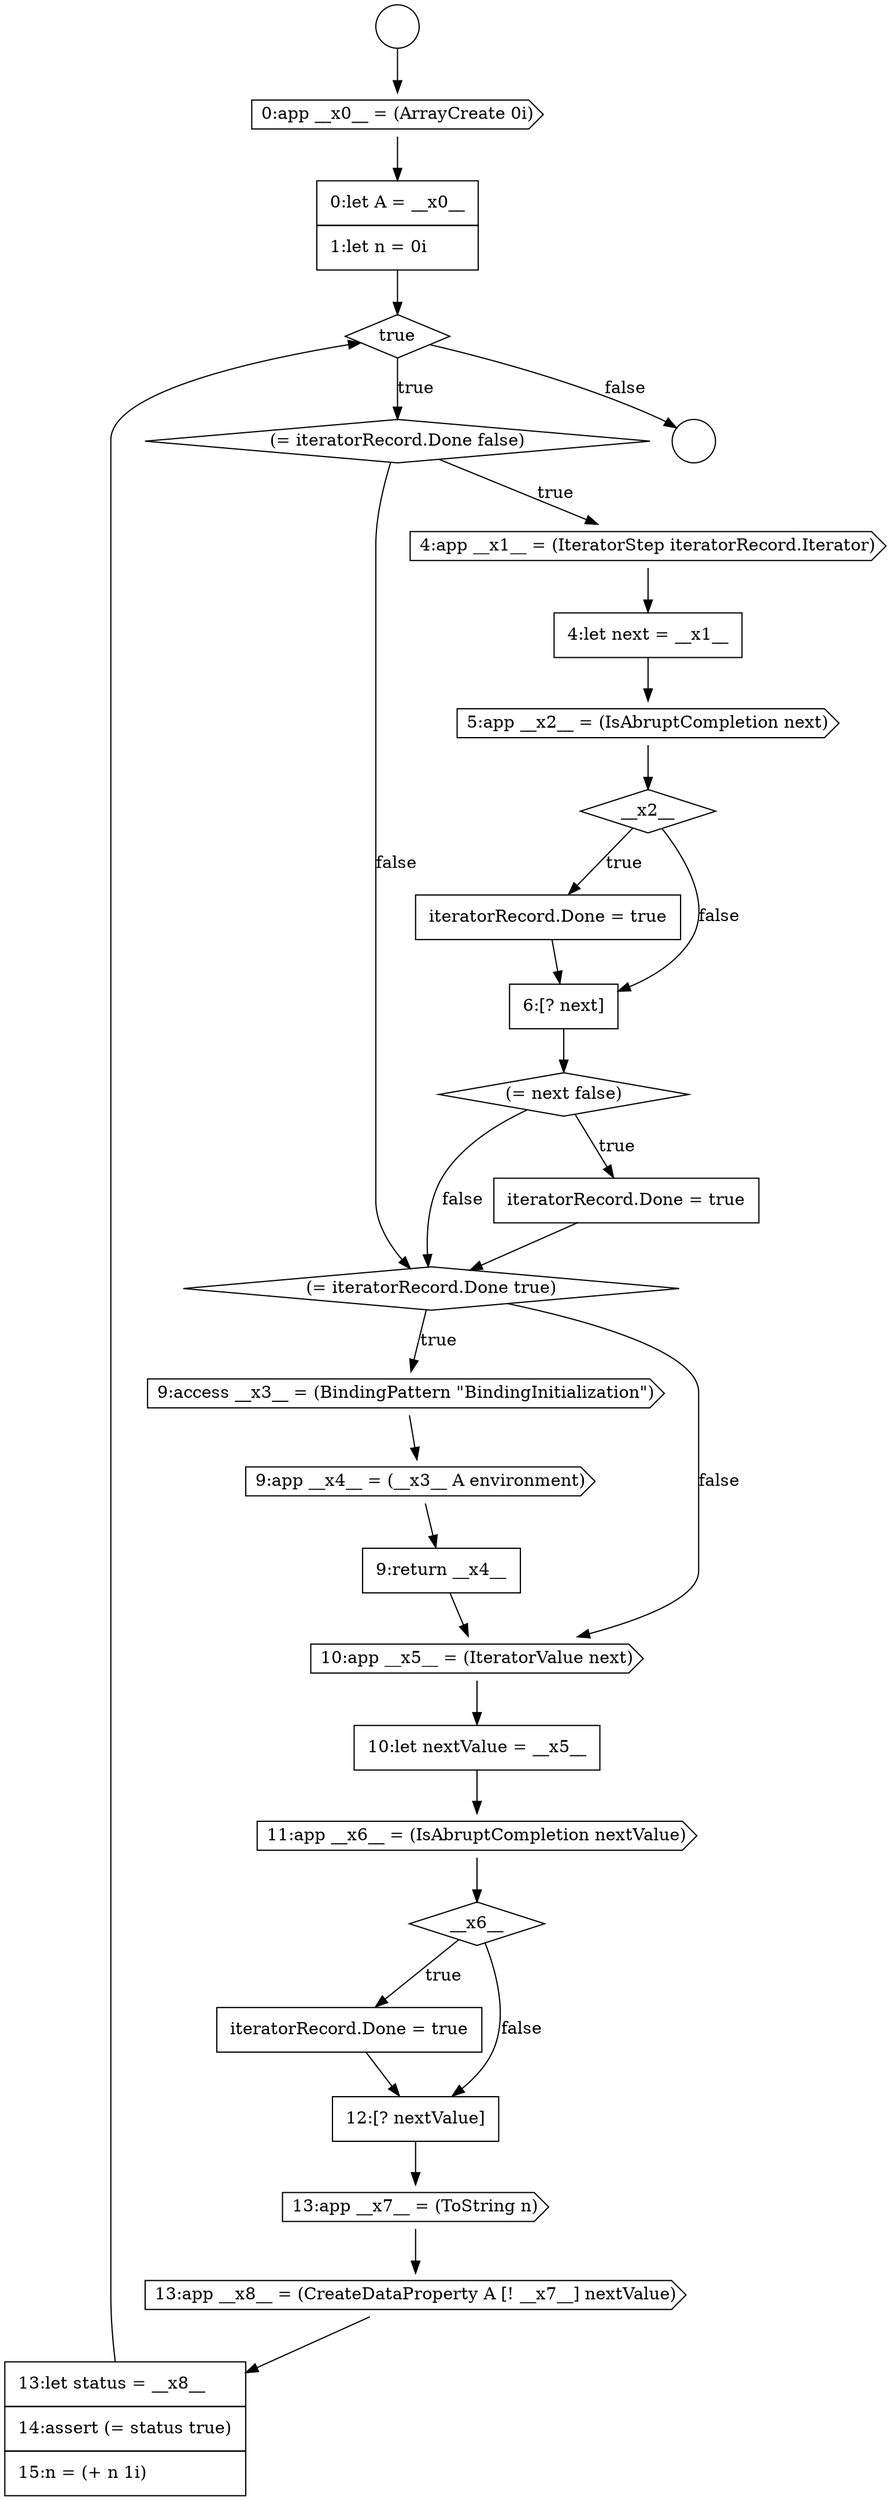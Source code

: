 digraph {
  node6121 [shape=none, margin=0, label=<<font color="black">
    <table border="0" cellborder="1" cellspacing="0" cellpadding="10">
      <tr><td align="left">0:let A = __x0__</td></tr>
      <tr><td align="left">1:let n = 0i</td></tr>
    </table>
  </font>> color="black" fillcolor="white" style=filled]
  node6142 [shape=cds, label=<<font color="black">13:app __x7__ = (ToString n)</font>> color="black" fillcolor="white" style=filled]
  node6127 [shape=diamond, label=<<font color="black">__x2__</font>> color="black" fillcolor="white" style=filled]
  node6138 [shape=cds, label=<<font color="black">11:app __x6__ = (IsAbruptCompletion nextValue)</font>> color="black" fillcolor="white" style=filled]
  node6130 [shape=diamond, label=<<font color="black">(= next false)</font>> color="black" fillcolor="white" style=filled]
  node6135 [shape=none, margin=0, label=<<font color="black">
    <table border="0" cellborder="1" cellspacing="0" cellpadding="10">
      <tr><td align="left">9:return __x4__</td></tr>
    </table>
  </font>> color="black" fillcolor="white" style=filled]
  node6139 [shape=diamond, label=<<font color="black">__x6__</font>> color="black" fillcolor="white" style=filled]
  node6143 [shape=cds, label=<<font color="black">13:app __x8__ = (CreateDataProperty A [! __x7__] nextValue)</font>> color="black" fillcolor="white" style=filled]
  node6140 [shape=none, margin=0, label=<<font color="black">
    <table border="0" cellborder="1" cellspacing="0" cellpadding="10">
      <tr><td align="left">iteratorRecord.Done = true</td></tr>
    </table>
  </font>> color="black" fillcolor="white" style=filled]
  node6123 [shape=diamond, label=<<font color="black">(= iteratorRecord.Done false)</font>> color="black" fillcolor="white" style=filled]
  node6144 [shape=none, margin=0, label=<<font color="black">
    <table border="0" cellborder="1" cellspacing="0" cellpadding="10">
      <tr><td align="left">13:let status = __x8__</td></tr>
      <tr><td align="left">14:assert (= status true)</td></tr>
      <tr><td align="left">15:n = (+ n 1i)</td></tr>
    </table>
  </font>> color="black" fillcolor="white" style=filled]
  node6132 [shape=diamond, label=<<font color="black">(= iteratorRecord.Done true)</font>> color="black" fillcolor="white" style=filled]
  node6120 [shape=cds, label=<<font color="black">0:app __x0__ = (ArrayCreate 0i)</font>> color="black" fillcolor="white" style=filled]
  node6125 [shape=none, margin=0, label=<<font color="black">
    <table border="0" cellborder="1" cellspacing="0" cellpadding="10">
      <tr><td align="left">4:let next = __x1__</td></tr>
    </table>
  </font>> color="black" fillcolor="white" style=filled]
  node6137 [shape=none, margin=0, label=<<font color="black">
    <table border="0" cellborder="1" cellspacing="0" cellpadding="10">
      <tr><td align="left">10:let nextValue = __x5__</td></tr>
    </table>
  </font>> color="black" fillcolor="white" style=filled]
  node6118 [shape=circle label=" " color="black" fillcolor="white" style=filled]
  node6131 [shape=none, margin=0, label=<<font color="black">
    <table border="0" cellborder="1" cellspacing="0" cellpadding="10">
      <tr><td align="left">iteratorRecord.Done = true</td></tr>
    </table>
  </font>> color="black" fillcolor="white" style=filled]
  node6124 [shape=cds, label=<<font color="black">4:app __x1__ = (IteratorStep iteratorRecord.Iterator)</font>> color="black" fillcolor="white" style=filled]
  node6122 [shape=diamond, label=<<font color="black">true</font>> color="black" fillcolor="white" style=filled]
  node6133 [shape=cds, label=<<font color="black">9:access __x3__ = (BindingPattern &quot;BindingInitialization&quot;)</font>> color="black" fillcolor="white" style=filled]
  node6128 [shape=none, margin=0, label=<<font color="black">
    <table border="0" cellborder="1" cellspacing="0" cellpadding="10">
      <tr><td align="left">iteratorRecord.Done = true</td></tr>
    </table>
  </font>> color="black" fillcolor="white" style=filled]
  node6134 [shape=cds, label=<<font color="black">9:app __x4__ = (__x3__ A environment)</font>> color="black" fillcolor="white" style=filled]
  node6129 [shape=none, margin=0, label=<<font color="black">
    <table border="0" cellborder="1" cellspacing="0" cellpadding="10">
      <tr><td align="left">6:[? next]</td></tr>
    </table>
  </font>> color="black" fillcolor="white" style=filled]
  node6136 [shape=cds, label=<<font color="black">10:app __x5__ = (IteratorValue next)</font>> color="black" fillcolor="white" style=filled]
  node6126 [shape=cds, label=<<font color="black">5:app __x2__ = (IsAbruptCompletion next)</font>> color="black" fillcolor="white" style=filled]
  node6119 [shape=circle label=" " color="black" fillcolor="white" style=filled]
  node6141 [shape=none, margin=0, label=<<font color="black">
    <table border="0" cellborder="1" cellspacing="0" cellpadding="10">
      <tr><td align="left">12:[? nextValue]</td></tr>
    </table>
  </font>> color="black" fillcolor="white" style=filled]
  node6124 -> node6125 [ color="black"]
  node6133 -> node6134 [ color="black"]
  node6139 -> node6140 [label=<<font color="black">true</font>> color="black"]
  node6139 -> node6141 [label=<<font color="black">false</font>> color="black"]
  node6131 -> node6132 [ color="black"]
  node6121 -> node6122 [ color="black"]
  node6118 -> node6120 [ color="black"]
  node6129 -> node6130 [ color="black"]
  node6137 -> node6138 [ color="black"]
  node6136 -> node6137 [ color="black"]
  node6144 -> node6122 [ color="black"]
  node6127 -> node6128 [label=<<font color="black">true</font>> color="black"]
  node6127 -> node6129 [label=<<font color="black">false</font>> color="black"]
  node6140 -> node6141 [ color="black"]
  node6130 -> node6131 [label=<<font color="black">true</font>> color="black"]
  node6130 -> node6132 [label=<<font color="black">false</font>> color="black"]
  node6120 -> node6121 [ color="black"]
  node6134 -> node6135 [ color="black"]
  node6138 -> node6139 [ color="black"]
  node6128 -> node6129 [ color="black"]
  node6132 -> node6133 [label=<<font color="black">true</font>> color="black"]
  node6132 -> node6136 [label=<<font color="black">false</font>> color="black"]
  node6122 -> node6123 [label=<<font color="black">true</font>> color="black"]
  node6122 -> node6119 [label=<<font color="black">false</font>> color="black"]
  node6141 -> node6142 [ color="black"]
  node6123 -> node6124 [label=<<font color="black">true</font>> color="black"]
  node6123 -> node6132 [label=<<font color="black">false</font>> color="black"]
  node6125 -> node6126 [ color="black"]
  node6126 -> node6127 [ color="black"]
  node6135 -> node6136 [ color="black"]
  node6143 -> node6144 [ color="black"]
  node6142 -> node6143 [ color="black"]
}
